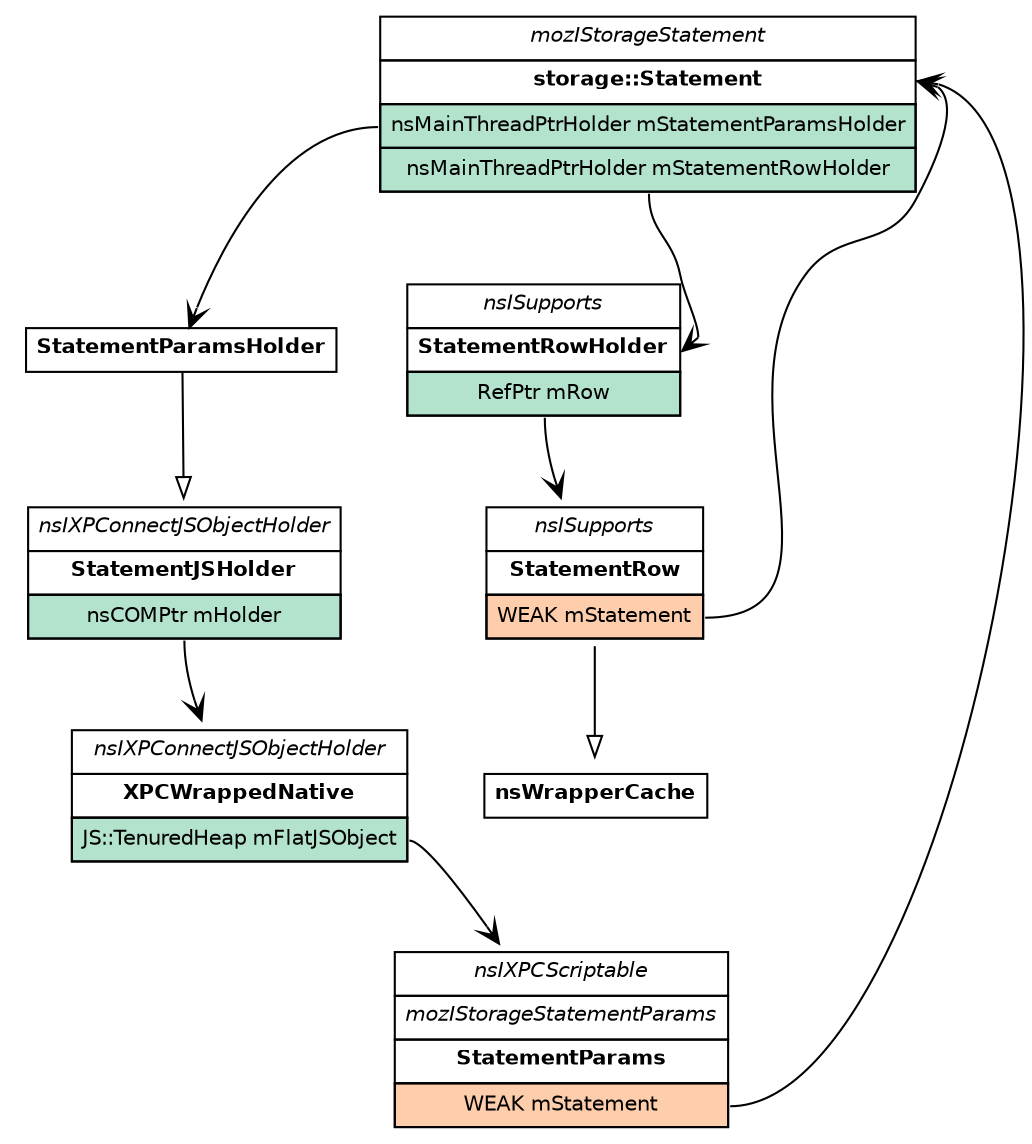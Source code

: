 digraph G {
  newrank = true;
  rankdir = "TD";
  fontname = "Sans-Serif";
  splines = spline;

  node [shape=none, fontname="Helvetica", fontsize=10, colorscheme=pastel28];
  edge [arrowhead=open];

  statement [label=<<table border="0" cellborder="1" cellspacing="0" cellpadding="4">
    <tr><td port="ifaceCanon"><I>mozIStorageStatement</I></td></tr>
    <tr><td port="impl"><B>storage::Statement</B></td></tr>
    <tr><td port="holderP" bgcolor="1">nsMainThreadPtrHolder mStatementParamsHolder</td></tr>
    <tr><td port="holderR" bgcolor="1">nsMainThreadPtrHolder mStatementRowHolder</td></tr></table>>];

  xpcWrappedNative [label=<<table border="0" cellborder="1" cellspacing="0" cellpadding="4">
    <tr><td port="iface"><I>nsIXPConnectJSObjectHolder</I></td></tr>
    <tr><td port="impl"><B>XPCWrappedNative</B></td></tr>
    <tr><td port="mFlatJSObject" bgcolor="1">JS::TenuredHeap mFlatJSObject</td></tr></table>>];

  jsObjHolder [label=<<table border="0" cellborder="1" cellspacing="0" cellpadding="4">
    <tr><td port="iface"><I>nsIXPConnectJSObjectHolder</I></td></tr>
    <tr><td port="impl"><B>StatementJSHolder</B></td></tr>
    <tr><td port="mHolder" bgcolor="1">nsCOMPtr mHolder</td></tr></table>>];

  paramsHolder [label=<<table border="0" cellborder="1" cellspacing="0" cellpadding="4">
    <tr><td port="impl"><B>StatementParamsHolder</B></td></tr></table>>];

  rowHolder [label=<<table border="0" cellborder="1" cellspacing="0" cellpadding="4">
    <tr><td port="iface"><I>nsISupports</I></td></tr>
    <tr><td port="impl"><B>StatementRowHolder</B></td></tr>
    <tr><td port="mRow" bgcolor="1">RefPtr mRow</td></tr></table>>];

  wrapperCache [label=<<table border="0" cellborder="1" cellspacing="0" cellpadding="4">
    <tr><td port="impl"><B>nsWrapperCache</B></td></tr></table>>];

  row [label=<<table border="0" cellborder="1" cellspacing="0" cellpadding="4">
    <tr><td port="iface"><I>nsISupports</I></td></tr>
    <tr><td port="impl"><B>StatementRow</B></td></tr>
    <tr><td port="mStatement" bgcolor="2">WEAK mStatement</td></tr></table>>];

  params [label=<<table border="0" cellborder="1" cellspacing="0" cellpadding="4">
    <tr><td port="ifaceXPC"><I>nsIXPCScriptable</I></td></tr>
    <tr><td port="ifaceStorage"><I>mozIStorageStatementParams</I></td></tr>
    <tr><td port="impl"><B>StatementParams</B></td></tr>
    <tr><td port="mStatement" bgcolor="2">WEAK mStatement</td></tr></table>>];


  rowHolder:mRow -> row;
  jsObjHolder:mHolder -> xpcWrappedNative;
  xpcWrappedNative:mFlatJSObject -> params;

  statement:holderP -> paramsHolder:impl;
  statement:holderR -> rowHolder:impl;

  row:mStatement -> statement:impl;
  params:mStatement -> statement:impl;

  edge[arrowhead=empty]
  paramsHolder:impl -> jsObjHolder;
  row -> wrapperCache;
}
